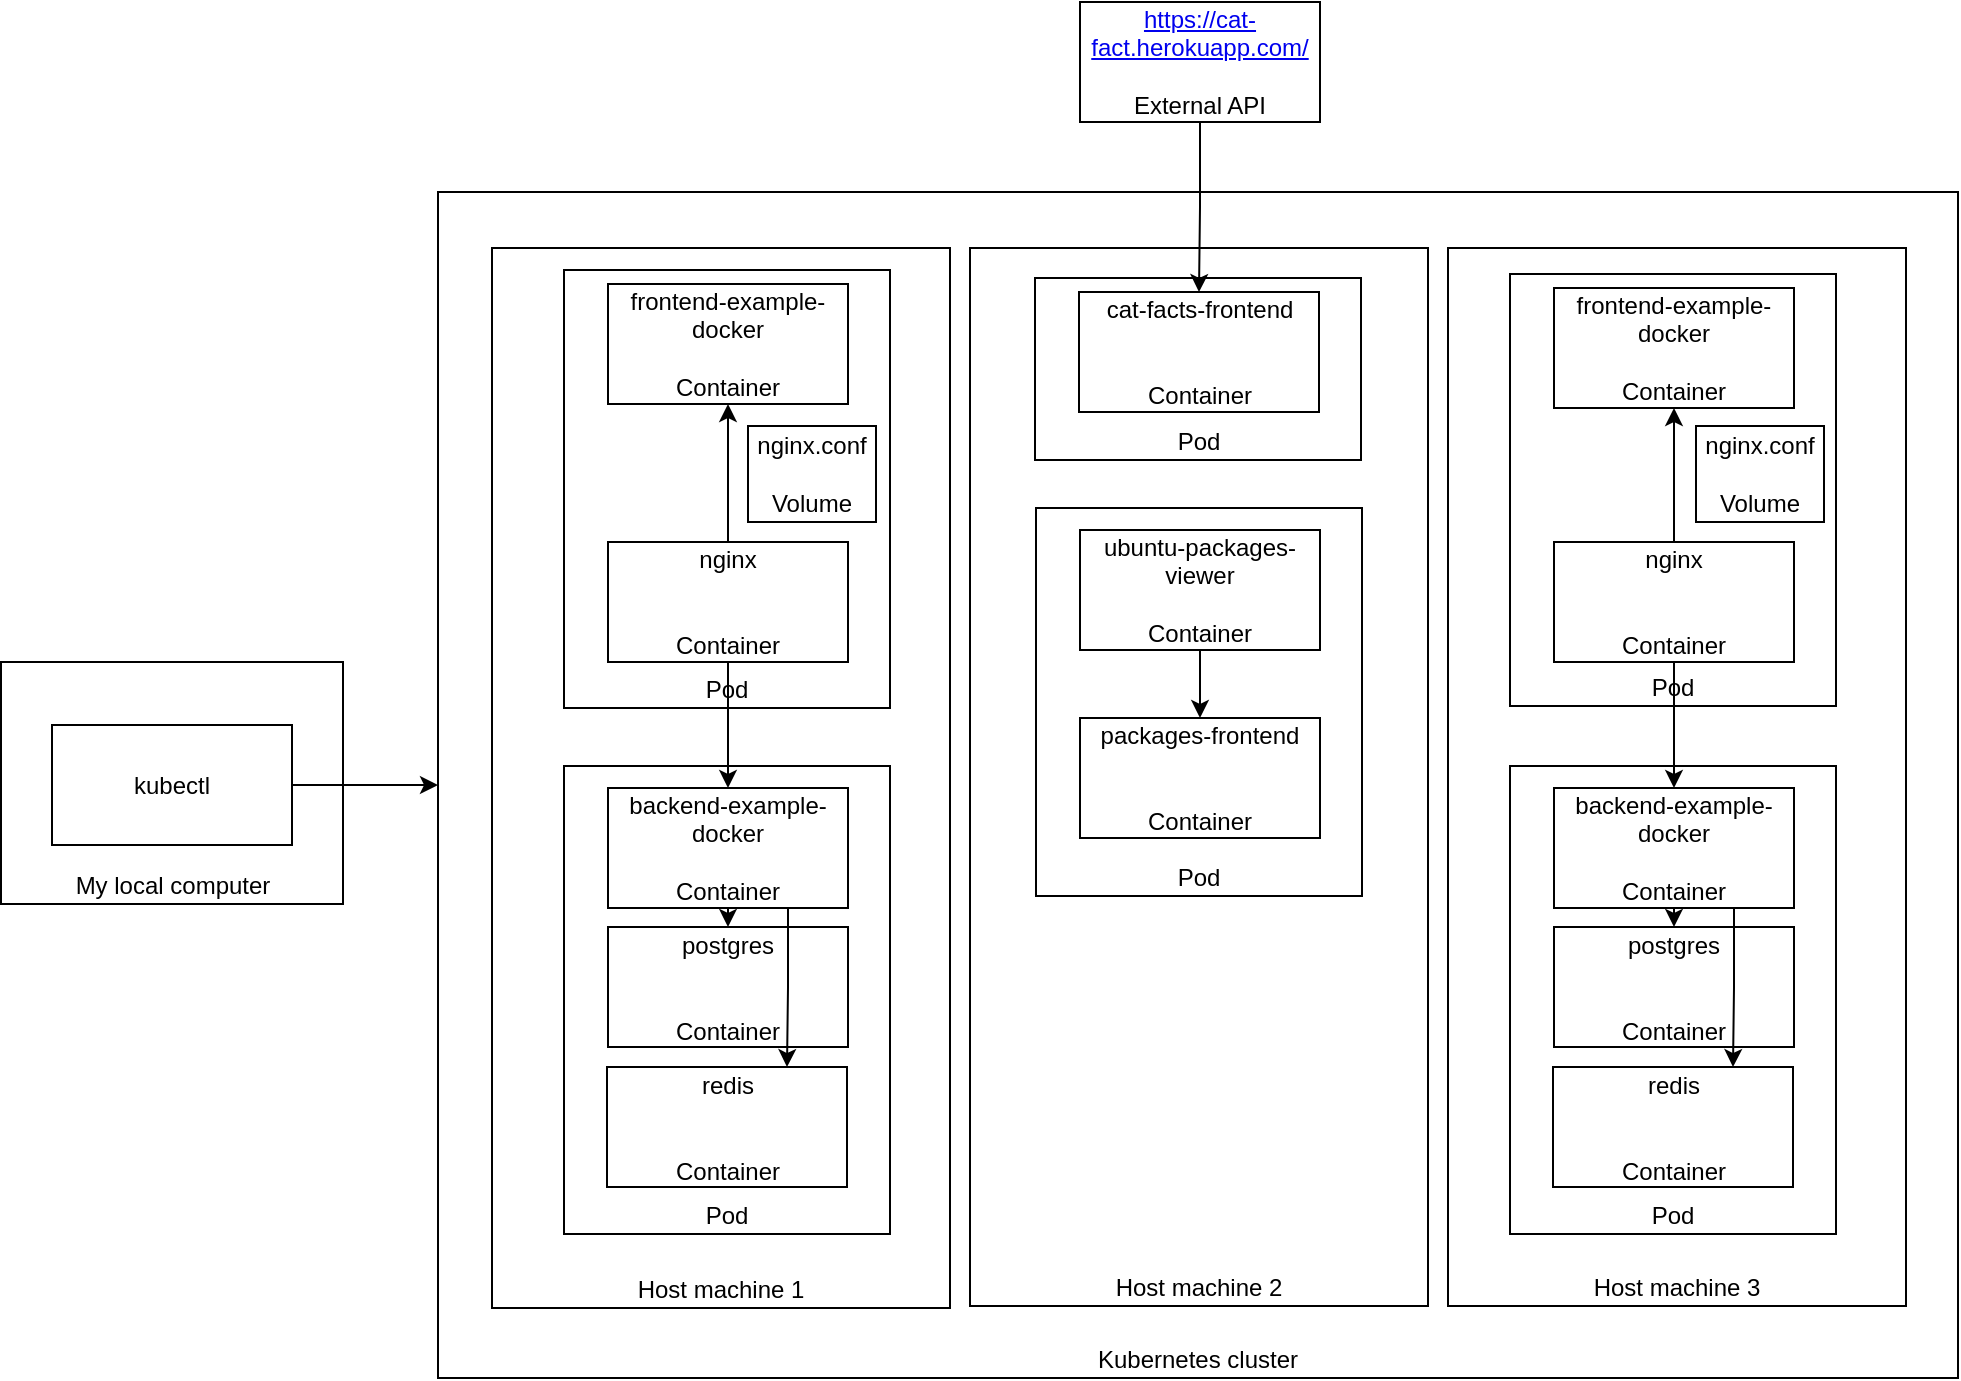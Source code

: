 <mxfile version="13.3.9" type="github">
  <diagram id="gugkUjjV6JXVycgpHPG8" name="Page-1">
    <mxGraphModel dx="1090" dy="727" grid="0" gridSize="10" guides="1" tooltips="1" connect="1" arrows="1" fold="1" page="1" pageScale="1" pageWidth="1654" pageHeight="1169" math="0" shadow="0">
      <root>
        <mxCell id="0" />
        <mxCell id="1" parent="0" />
        <mxCell id="Kt63at80gKk4wsbLHZap-1" value="&lt;span&gt;Kubernetes cluster&lt;/span&gt;" style="rounded=0;whiteSpace=wrap;html=1;fillColor=none;verticalAlign=bottom;" parent="1" vertex="1">
          <mxGeometry x="363" y="127" width="760" height="593" as="geometry" />
        </mxCell>
        <mxCell id="_8gpsEYJACrfCoODTVM9-1" value="&lt;span&gt;Host machine 1&lt;/span&gt;" style="rounded=0;whiteSpace=wrap;html=1;fillColor=none;verticalAlign=bottom;" vertex="1" parent="1">
          <mxGeometry x="390" y="155" width="229" height="530" as="geometry" />
        </mxCell>
        <mxCell id="_8gpsEYJACrfCoODTVM9-19" value="Pod" style="rounded=0;whiteSpace=wrap;html=1;fillColor=none;verticalAlign=bottom;" vertex="1" parent="1">
          <mxGeometry x="426" y="166" width="163" height="219" as="geometry" />
        </mxCell>
        <mxCell id="_8gpsEYJACrfCoODTVM9-6" value="&lt;span&gt;Host machine 3&lt;/span&gt;" style="rounded=0;whiteSpace=wrap;html=1;fillColor=none;verticalAlign=bottom;" vertex="1" parent="1">
          <mxGeometry x="868" y="155" width="229" height="529" as="geometry" />
        </mxCell>
        <mxCell id="_8gpsEYJACrfCoODTVM9-20" value="Pod" style="rounded=0;whiteSpace=wrap;html=1;fillColor=none;verticalAlign=bottom;" vertex="1" parent="1">
          <mxGeometry x="426" y="414" width="163" height="234" as="geometry" />
        </mxCell>
        <mxCell id="Kt63at80gKk4wsbLHZap-3" value="My local computer" style="rounded=0;whiteSpace=wrap;html=1;fillColor=none;verticalAlign=bottom;" parent="1" vertex="1">
          <mxGeometry x="144.5" y="362" width="171" height="121" as="geometry" />
        </mxCell>
        <mxCell id="Kt63at80gKk4wsbLHZap-6" style="edgeStyle=orthogonalEdgeStyle;rounded=0;orthogonalLoop=1;jettySize=auto;html=1;exitX=1;exitY=0.5;exitDx=0;exitDy=0;" parent="1" source="Kt63at80gKk4wsbLHZap-4" target="Kt63at80gKk4wsbLHZap-1" edge="1">
          <mxGeometry relative="1" as="geometry" />
        </mxCell>
        <mxCell id="Kt63at80gKk4wsbLHZap-4" value="kubectl" style="rounded=0;whiteSpace=wrap;html=1;fillColor=none;" parent="1" vertex="1">
          <mxGeometry x="170" y="393.5" width="120" height="60" as="geometry" />
        </mxCell>
        <mxCell id="_8gpsEYJACrfCoODTVM9-7" value="&lt;span&gt;Host machine 2&lt;/span&gt;" style="rounded=0;whiteSpace=wrap;html=1;fillColor=none;verticalAlign=bottom;" vertex="1" parent="1">
          <mxGeometry x="629" y="155" width="229" height="529" as="geometry" />
        </mxCell>
        <mxCell id="_8gpsEYJACrfCoODTVM9-11" value="frontend-example-docker&lt;br&gt;&lt;br&gt;Container" style="rounded=0;whiteSpace=wrap;html=1;fillColor=none;" vertex="1" parent="1">
          <mxGeometry x="448" y="173" width="120" height="60" as="geometry" />
        </mxCell>
        <mxCell id="_8gpsEYJACrfCoODTVM9-38" style="edgeStyle=orthogonalEdgeStyle;rounded=0;orthogonalLoop=1;jettySize=auto;html=1;exitX=0.5;exitY=1;exitDx=0;exitDy=0;entryX=0.5;entryY=0;entryDx=0;entryDy=0;" edge="1" parent="1" source="_8gpsEYJACrfCoODTVM9-14" target="_8gpsEYJACrfCoODTVM9-15">
          <mxGeometry relative="1" as="geometry" />
        </mxCell>
        <mxCell id="_8gpsEYJACrfCoODTVM9-39" style="edgeStyle=orthogonalEdgeStyle;rounded=0;orthogonalLoop=1;jettySize=auto;html=1;exitX=0.75;exitY=1;exitDx=0;exitDy=0;entryX=0.75;entryY=0;entryDx=0;entryDy=0;" edge="1" parent="1" source="_8gpsEYJACrfCoODTVM9-14" target="_8gpsEYJACrfCoODTVM9-16">
          <mxGeometry relative="1" as="geometry" />
        </mxCell>
        <mxCell id="_8gpsEYJACrfCoODTVM9-14" value="backend-example-docker&lt;br&gt;&lt;br&gt;Container" style="rounded=0;whiteSpace=wrap;html=1;fillColor=none;" vertex="1" parent="1">
          <mxGeometry x="448" y="425" width="120" height="60" as="geometry" />
        </mxCell>
        <mxCell id="_8gpsEYJACrfCoODTVM9-15" value="postgres&lt;br&gt;&lt;br&gt;&lt;br&gt;Container" style="rounded=0;whiteSpace=wrap;html=1;fillColor=none;" vertex="1" parent="1">
          <mxGeometry x="448" y="494.5" width="120" height="60" as="geometry" />
        </mxCell>
        <mxCell id="_8gpsEYJACrfCoODTVM9-16" value="redis&lt;br&gt;&lt;br&gt;&lt;br&gt;Container" style="rounded=0;whiteSpace=wrap;html=1;fillColor=none;" vertex="1" parent="1">
          <mxGeometry x="447.5" y="564.5" width="120" height="60" as="geometry" />
        </mxCell>
        <mxCell id="_8gpsEYJACrfCoODTVM9-40" style="edgeStyle=orthogonalEdgeStyle;rounded=0;orthogonalLoop=1;jettySize=auto;html=1;exitX=0.5;exitY=0;exitDx=0;exitDy=0;entryX=0.5;entryY=1;entryDx=0;entryDy=0;" edge="1" parent="1" source="_8gpsEYJACrfCoODTVM9-17" target="_8gpsEYJACrfCoODTVM9-11">
          <mxGeometry relative="1" as="geometry" />
        </mxCell>
        <mxCell id="_8gpsEYJACrfCoODTVM9-41" style="edgeStyle=orthogonalEdgeStyle;rounded=0;orthogonalLoop=1;jettySize=auto;html=1;exitX=0.5;exitY=1;exitDx=0;exitDy=0;entryX=0.5;entryY=0;entryDx=0;entryDy=0;" edge="1" parent="1" source="_8gpsEYJACrfCoODTVM9-17" target="_8gpsEYJACrfCoODTVM9-14">
          <mxGeometry relative="1" as="geometry" />
        </mxCell>
        <mxCell id="_8gpsEYJACrfCoODTVM9-17" value="nginx&lt;br&gt;&lt;br&gt;&lt;br&gt;Container" style="rounded=0;whiteSpace=wrap;html=1;fillColor=none;" vertex="1" parent="1">
          <mxGeometry x="448" y="302" width="120" height="60" as="geometry" />
        </mxCell>
        <mxCell id="_8gpsEYJACrfCoODTVM9-21" value="Pod" style="rounded=0;whiteSpace=wrap;html=1;fillColor=none;verticalAlign=bottom;" vertex="1" parent="1">
          <mxGeometry x="899" y="168" width="163" height="216" as="geometry" />
        </mxCell>
        <mxCell id="_8gpsEYJACrfCoODTVM9-22" value="Pod" style="rounded=0;whiteSpace=wrap;html=1;fillColor=none;verticalAlign=bottom;" vertex="1" parent="1">
          <mxGeometry x="899" y="414" width="163" height="234" as="geometry" />
        </mxCell>
        <mxCell id="_8gpsEYJACrfCoODTVM9-23" value="frontend-example-docker&lt;br&gt;&lt;br&gt;Container" style="rounded=0;whiteSpace=wrap;html=1;fillColor=none;" vertex="1" parent="1">
          <mxGeometry x="921" y="175" width="120" height="60" as="geometry" />
        </mxCell>
        <mxCell id="_8gpsEYJACrfCoODTVM9-44" style="edgeStyle=orthogonalEdgeStyle;rounded=0;orthogonalLoop=1;jettySize=auto;html=1;exitX=0.5;exitY=1;exitDx=0;exitDy=0;entryX=0.5;entryY=0;entryDx=0;entryDy=0;" edge="1" parent="1" source="_8gpsEYJACrfCoODTVM9-24" target="_8gpsEYJACrfCoODTVM9-25">
          <mxGeometry relative="1" as="geometry" />
        </mxCell>
        <mxCell id="_8gpsEYJACrfCoODTVM9-45" style="edgeStyle=orthogonalEdgeStyle;rounded=0;orthogonalLoop=1;jettySize=auto;html=1;exitX=0.75;exitY=1;exitDx=0;exitDy=0;entryX=0.75;entryY=0;entryDx=0;entryDy=0;" edge="1" parent="1" source="_8gpsEYJACrfCoODTVM9-24" target="_8gpsEYJACrfCoODTVM9-26">
          <mxGeometry relative="1" as="geometry" />
        </mxCell>
        <mxCell id="_8gpsEYJACrfCoODTVM9-24" value="backend-example-docker&lt;br&gt;&lt;br&gt;Container" style="rounded=0;whiteSpace=wrap;html=1;fillColor=none;" vertex="1" parent="1">
          <mxGeometry x="921" y="425" width="120" height="60" as="geometry" />
        </mxCell>
        <mxCell id="_8gpsEYJACrfCoODTVM9-25" value="postgres&lt;br&gt;&lt;br&gt;&lt;br&gt;Container" style="rounded=0;whiteSpace=wrap;html=1;fillColor=none;" vertex="1" parent="1">
          <mxGeometry x="921" y="494.5" width="120" height="60" as="geometry" />
        </mxCell>
        <mxCell id="_8gpsEYJACrfCoODTVM9-26" value="redis&lt;br&gt;&lt;br&gt;&lt;br&gt;Container" style="rounded=0;whiteSpace=wrap;html=1;fillColor=none;" vertex="1" parent="1">
          <mxGeometry x="920.5" y="564.5" width="120" height="60" as="geometry" />
        </mxCell>
        <mxCell id="_8gpsEYJACrfCoODTVM9-42" style="edgeStyle=orthogonalEdgeStyle;rounded=0;orthogonalLoop=1;jettySize=auto;html=1;exitX=0.5;exitY=0;exitDx=0;exitDy=0;entryX=0.5;entryY=1;entryDx=0;entryDy=0;" edge="1" parent="1" source="_8gpsEYJACrfCoODTVM9-27" target="_8gpsEYJACrfCoODTVM9-23">
          <mxGeometry relative="1" as="geometry" />
        </mxCell>
        <mxCell id="_8gpsEYJACrfCoODTVM9-43" style="edgeStyle=orthogonalEdgeStyle;rounded=0;orthogonalLoop=1;jettySize=auto;html=1;exitX=0.5;exitY=1;exitDx=0;exitDy=0;" edge="1" parent="1" source="_8gpsEYJACrfCoODTVM9-27" target="_8gpsEYJACrfCoODTVM9-24">
          <mxGeometry relative="1" as="geometry" />
        </mxCell>
        <mxCell id="_8gpsEYJACrfCoODTVM9-27" value="nginx&lt;br&gt;&lt;br&gt;&lt;br&gt;Container" style="rounded=0;whiteSpace=wrap;html=1;fillColor=none;" vertex="1" parent="1">
          <mxGeometry x="921" y="302" width="120" height="60" as="geometry" />
        </mxCell>
        <mxCell id="_8gpsEYJACrfCoODTVM9-28" value="Pod" style="rounded=0;whiteSpace=wrap;html=1;fillColor=none;verticalAlign=bottom;" vertex="1" parent="1">
          <mxGeometry x="661.5" y="170" width="163" height="91" as="geometry" />
        </mxCell>
        <mxCell id="_8gpsEYJACrfCoODTVM9-29" value="Pod" style="rounded=0;whiteSpace=wrap;html=1;fillColor=none;verticalAlign=bottom;" vertex="1" parent="1">
          <mxGeometry x="662" y="285" width="163" height="194" as="geometry" />
        </mxCell>
        <mxCell id="_8gpsEYJACrfCoODTVM9-30" value="cat-facts-frontend&lt;br&gt;&lt;br&gt;&lt;br&gt;Container" style="rounded=0;whiteSpace=wrap;html=1;fillColor=none;" vertex="1" parent="1">
          <mxGeometry x="683.5" y="177" width="120" height="60" as="geometry" />
        </mxCell>
        <mxCell id="_8gpsEYJACrfCoODTVM9-37" style="edgeStyle=orthogonalEdgeStyle;rounded=0;orthogonalLoop=1;jettySize=auto;html=1;exitX=0.5;exitY=1;exitDx=0;exitDy=0;entryX=0.5;entryY=0;entryDx=0;entryDy=0;" edge="1" parent="1" source="_8gpsEYJACrfCoODTVM9-31" target="_8gpsEYJACrfCoODTVM9-32">
          <mxGeometry relative="1" as="geometry" />
        </mxCell>
        <mxCell id="_8gpsEYJACrfCoODTVM9-31" value="ubuntu-packages-viewer&lt;br&gt;&lt;br&gt;Container" style="rounded=0;whiteSpace=wrap;html=1;fillColor=none;" vertex="1" parent="1">
          <mxGeometry x="684" y="296" width="120" height="60" as="geometry" />
        </mxCell>
        <mxCell id="_8gpsEYJACrfCoODTVM9-32" value="packages-frontend&lt;br&gt;&lt;br&gt;&lt;br&gt;Container" style="rounded=0;whiteSpace=wrap;html=1;fillColor=none;" vertex="1" parent="1">
          <mxGeometry x="684" y="390" width="120" height="60" as="geometry" />
        </mxCell>
        <mxCell id="_8gpsEYJACrfCoODTVM9-36" style="edgeStyle=orthogonalEdgeStyle;rounded=0;orthogonalLoop=1;jettySize=auto;html=1;exitX=0.5;exitY=1;exitDx=0;exitDy=0;entryX=0.5;entryY=0;entryDx=0;entryDy=0;" edge="1" parent="1" source="_8gpsEYJACrfCoODTVM9-35" target="_8gpsEYJACrfCoODTVM9-30">
          <mxGeometry relative="1" as="geometry" />
        </mxCell>
        <mxCell id="_8gpsEYJACrfCoODTVM9-35" value="&lt;a href=&quot;https://cat-fact.herokuapp.com/&quot;&gt;https://cat-fact.herokuapp.com/&lt;/a&gt;&lt;br&gt;&lt;br&gt;External API" style="rounded=0;whiteSpace=wrap;html=1;fillColor=none;" vertex="1" parent="1">
          <mxGeometry x="684" y="32" width="120" height="60" as="geometry" />
        </mxCell>
        <mxCell id="_8gpsEYJACrfCoODTVM9-47" value="nginx.conf&lt;br&gt;&lt;br&gt;Volume" style="rounded=0;whiteSpace=wrap;html=1;fillColor=none;" vertex="1" parent="1">
          <mxGeometry x="992" y="244" width="64" height="48" as="geometry" />
        </mxCell>
        <mxCell id="_8gpsEYJACrfCoODTVM9-48" value="nginx.conf&lt;br&gt;&lt;br&gt;Volume" style="rounded=0;whiteSpace=wrap;html=1;fillColor=none;" vertex="1" parent="1">
          <mxGeometry x="518" y="244" width="64" height="48" as="geometry" />
        </mxCell>
      </root>
    </mxGraphModel>
  </diagram>
</mxfile>
